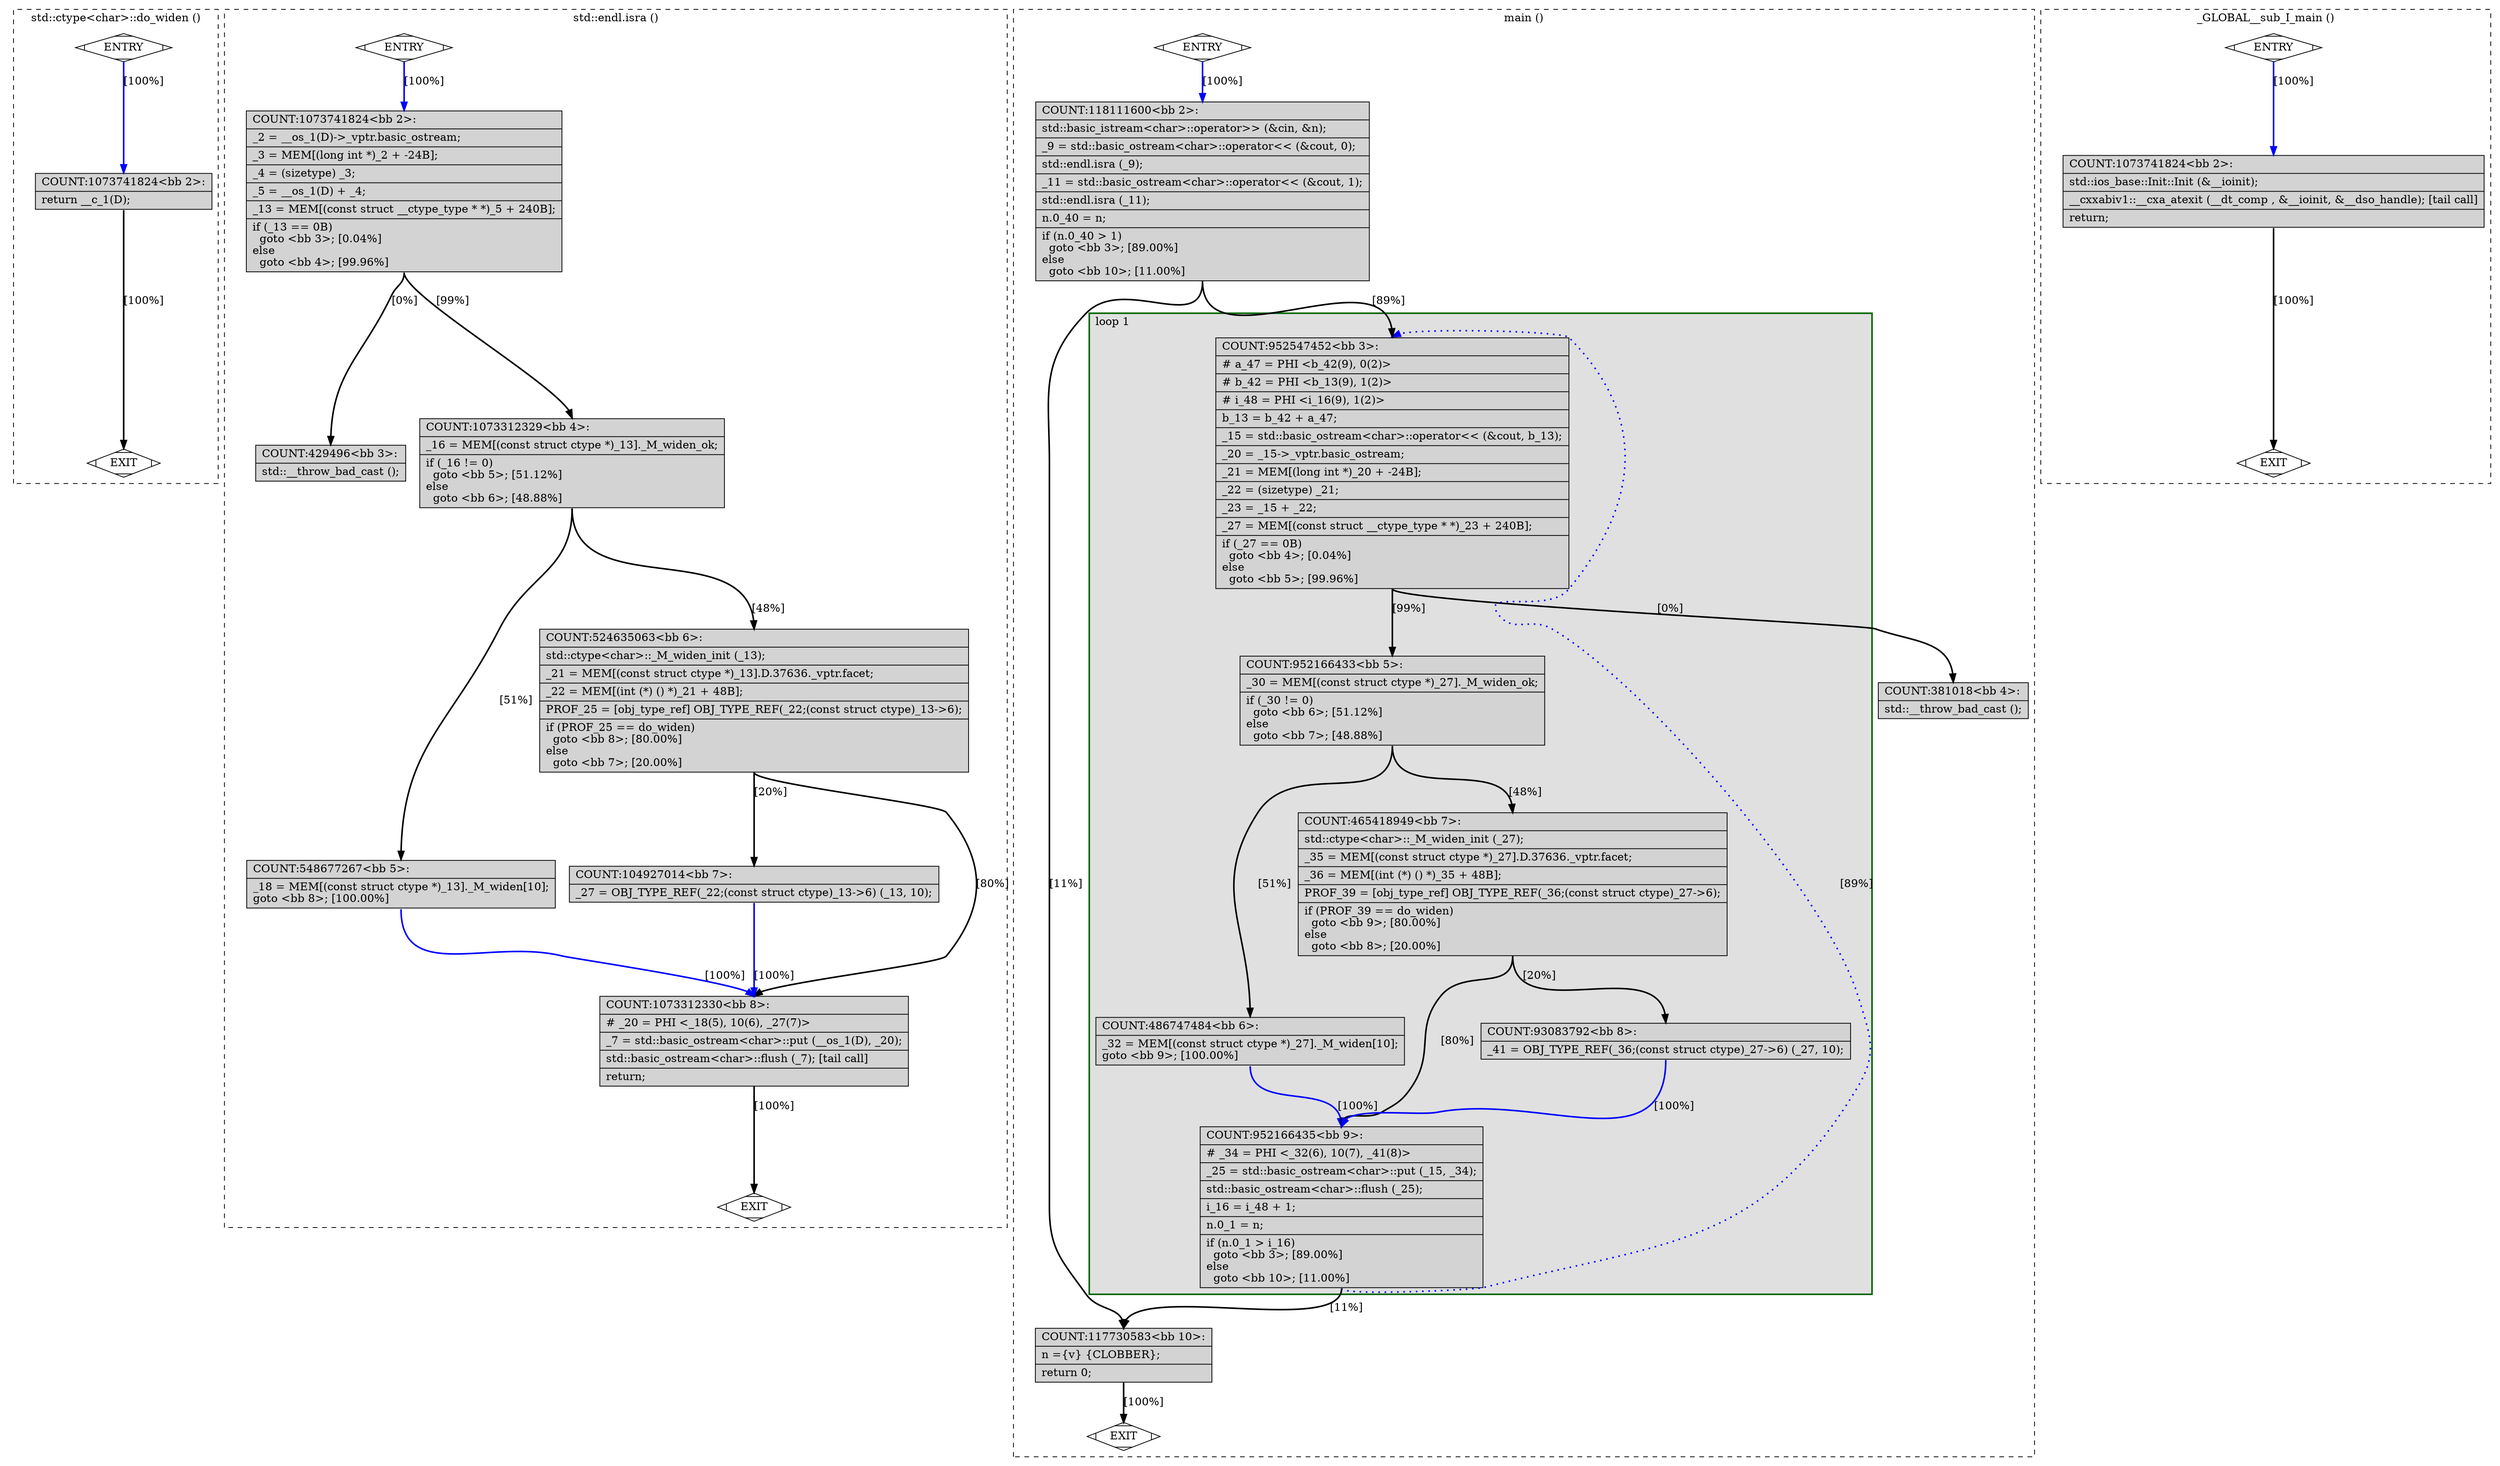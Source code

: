 digraph "cfg_analysis/O2/fibonacci_O2-Fibonacci.cpp.244t.optimized" {
overlap=false;
subgraph "cluster_std::ctype<char>::do_widen" {
	style="dashed";
	color="black";
	label="std::ctype<char>::do_widen ()";
	fn_1561_basic_block_0 [shape=Mdiamond,style=filled,fillcolor=white,label="ENTRY"];

	fn_1561_basic_block_1 [shape=Mdiamond,style=filled,fillcolor=white,label="EXIT"];

	fn_1561_basic_block_2 [shape=record,style=filled,fillcolor=lightgrey,label="{COUNT:1073741824\<bb\ 2\>:\l\
|return\ __c_1(D);\l\
}"];

	fn_1561_basic_block_0:s -> fn_1561_basic_block_2:n [style="solid,bold",color=blue,weight=100,constraint=true,label="[100%]"];
	fn_1561_basic_block_2:s -> fn_1561_basic_block_1:n [style="solid,bold",color=black,weight=10,constraint=true,label="[100%]"];
	fn_1561_basic_block_0:s -> fn_1561_basic_block_1:n [style="invis",constraint=true];
}
subgraph "cluster_std::endl.isra" {
	style="dashed";
	color="black";
	label="std::endl.isra ()";
	fn_2298_basic_block_0 [shape=Mdiamond,style=filled,fillcolor=white,label="ENTRY"];

	fn_2298_basic_block_1 [shape=Mdiamond,style=filled,fillcolor=white,label="EXIT"];

	fn_2298_basic_block_2 [shape=record,style=filled,fillcolor=lightgrey,label="{COUNT:1073741824\<bb\ 2\>:\l\
|_2\ =\ __os_1(D)-\>_vptr.basic_ostream;\l\
|_3\ =\ MEM[(long\ int\ *)_2\ +\ -24B];\l\
|_4\ =\ (sizetype)\ _3;\l\
|_5\ =\ __os_1(D)\ +\ _4;\l\
|_13\ =\ MEM[(const\ struct\ __ctype_type\ *\ *)_5\ +\ 240B];\l\
|if\ (_13\ ==\ 0B)\l\
\ \ goto\ \<bb\ 3\>;\ [0.04%]\l\
else\l\
\ \ goto\ \<bb\ 4\>;\ [99.96%]\l\
}"];

	fn_2298_basic_block_3 [shape=record,style=filled,fillcolor=lightgrey,label="{COUNT:429496\<bb\ 3\>:\l\
|std::__throw_bad_cast\ ();\l\
}"];

	fn_2298_basic_block_4 [shape=record,style=filled,fillcolor=lightgrey,label="{COUNT:1073312329\<bb\ 4\>:\l\
|_16\ =\ MEM[(const\ struct\ ctype\ *)_13]._M_widen_ok;\l\
|if\ (_16\ !=\ 0)\l\
\ \ goto\ \<bb\ 5\>;\ [51.12%]\l\
else\l\
\ \ goto\ \<bb\ 6\>;\ [48.88%]\l\
}"];

	fn_2298_basic_block_5 [shape=record,style=filled,fillcolor=lightgrey,label="{COUNT:548677267\<bb\ 5\>:\l\
|_18\ =\ MEM[(const\ struct\ ctype\ *)_13]._M_widen[10];\l\
goto\ \<bb\ 8\>;\ [100.00%]\l\
}"];

	fn_2298_basic_block_6 [shape=record,style=filled,fillcolor=lightgrey,label="{COUNT:524635063\<bb\ 6\>:\l\
|std::ctype\<char\>::_M_widen_init\ (_13);\l\
|_21\ =\ MEM[(const\ struct\ ctype\ *)_13].D.37636._vptr.facet;\l\
|_22\ =\ MEM[(int\ (*)\ ()\ *)_21\ +\ 48B];\l\
|PROF_25\ =\ [obj_type_ref]\ OBJ_TYPE_REF(_22;(const\ struct\ ctype)_13-\>6);\l\
|if\ (PROF_25\ ==\ do_widen)\l\
\ \ goto\ \<bb\ 8\>;\ [80.00%]\l\
else\l\
\ \ goto\ \<bb\ 7\>;\ [20.00%]\l\
}"];

	fn_2298_basic_block_7 [shape=record,style=filled,fillcolor=lightgrey,label="{COUNT:104927014\<bb\ 7\>:\l\
|_27\ =\ OBJ_TYPE_REF(_22;(const\ struct\ ctype)_13-\>6)\ (_13,\ 10);\l\
}"];

	fn_2298_basic_block_8 [shape=record,style=filled,fillcolor=lightgrey,label="{COUNT:1073312330\<bb\ 8\>:\l\
|#\ _20\ =\ PHI\ \<_18(5),\ 10(6),\ _27(7)\>\l\
|_7\ =\ std::basic_ostream\<char\>::put\ (__os_1(D),\ _20);\l\
|std::basic_ostream\<char\>::flush\ (_7);\ [tail\ call]\l\
|return;\l\
}"];

	fn_2298_basic_block_0:s -> fn_2298_basic_block_2:n [style="solid,bold",color=blue,weight=100,constraint=true,label="[100%]"];
	fn_2298_basic_block_2:s -> fn_2298_basic_block_3:n [style="solid,bold",color=black,weight=10,constraint=true,label="[0%]"];
	fn_2298_basic_block_2:s -> fn_2298_basic_block_4:n [style="solid,bold",color=black,weight=10,constraint=true,label="[99%]"];
	fn_2298_basic_block_4:s -> fn_2298_basic_block_5:n [style="solid,bold",color=black,weight=10,constraint=true,label="[51%]"];
	fn_2298_basic_block_4:s -> fn_2298_basic_block_6:n [style="solid,bold",color=black,weight=10,constraint=true,label="[48%]"];
	fn_2298_basic_block_5:s -> fn_2298_basic_block_8:n [style="solid,bold",color=blue,weight=100,constraint=true,label="[100%]"];
	fn_2298_basic_block_6:s -> fn_2298_basic_block_8:n [style="solid,bold",color=black,weight=10,constraint=true,label="[80%]"];
	fn_2298_basic_block_6:s -> fn_2298_basic_block_7:n [style="solid,bold",color=black,weight=10,constraint=true,label="[20%]"];
	fn_2298_basic_block_7:s -> fn_2298_basic_block_8:n [style="solid,bold",color=blue,weight=100,constraint=true,label="[100%]"];
	fn_2298_basic_block_8:s -> fn_2298_basic_block_1:n [style="solid,bold",color=black,weight=10,constraint=true,label="[100%]"];
	fn_2298_basic_block_0:s -> fn_2298_basic_block_1:n [style="invis",constraint=true];
}
subgraph "cluster_main" {
	style="dashed";
	color="black";
	label="main ()";
	subgraph cluster_1808_1 {
	style="filled";
	color="darkgreen";
	fillcolor="grey88";
	label="loop 1";
	labeljust=l;
	penwidth=2;
	fn_1808_basic_block_3 [shape=record,style=filled,fillcolor=lightgrey,label="{COUNT:952547452\<bb\ 3\>:\l\
|#\ a_47\ =\ PHI\ \<b_42(9),\ 0(2)\>\l\
|#\ b_42\ =\ PHI\ \<b_13(9),\ 1(2)\>\l\
|#\ i_48\ =\ PHI\ \<i_16(9),\ 1(2)\>\l\
|b_13\ =\ b_42\ +\ a_47;\l\
|_15\ =\ std::basic_ostream\<char\>::operator\<\<\ (&cout,\ b_13);\l\
|_20\ =\ _15-\>_vptr.basic_ostream;\l\
|_21\ =\ MEM[(long\ int\ *)_20\ +\ -24B];\l\
|_22\ =\ (sizetype)\ _21;\l\
|_23\ =\ _15\ +\ _22;\l\
|_27\ =\ MEM[(const\ struct\ __ctype_type\ *\ *)_23\ +\ 240B];\l\
|if\ (_27\ ==\ 0B)\l\
\ \ goto\ \<bb\ 4\>;\ [0.04%]\l\
else\l\
\ \ goto\ \<bb\ 5\>;\ [99.96%]\l\
}"];

	fn_1808_basic_block_5 [shape=record,style=filled,fillcolor=lightgrey,label="{COUNT:952166433\<bb\ 5\>:\l\
|_30\ =\ MEM[(const\ struct\ ctype\ *)_27]._M_widen_ok;\l\
|if\ (_30\ !=\ 0)\l\
\ \ goto\ \<bb\ 6\>;\ [51.12%]\l\
else\l\
\ \ goto\ \<bb\ 7\>;\ [48.88%]\l\
}"];

	fn_1808_basic_block_6 [shape=record,style=filled,fillcolor=lightgrey,label="{COUNT:486747484\<bb\ 6\>:\l\
|_32\ =\ MEM[(const\ struct\ ctype\ *)_27]._M_widen[10];\l\
goto\ \<bb\ 9\>;\ [100.00%]\l\
}"];

	fn_1808_basic_block_7 [shape=record,style=filled,fillcolor=lightgrey,label="{COUNT:465418949\<bb\ 7\>:\l\
|std::ctype\<char\>::_M_widen_init\ (_27);\l\
|_35\ =\ MEM[(const\ struct\ ctype\ *)_27].D.37636._vptr.facet;\l\
|_36\ =\ MEM[(int\ (*)\ ()\ *)_35\ +\ 48B];\l\
|PROF_39\ =\ [obj_type_ref]\ OBJ_TYPE_REF(_36;(const\ struct\ ctype)_27-\>6);\l\
|if\ (PROF_39\ ==\ do_widen)\l\
\ \ goto\ \<bb\ 9\>;\ [80.00%]\l\
else\l\
\ \ goto\ \<bb\ 8\>;\ [20.00%]\l\
}"];

	fn_1808_basic_block_9 [shape=record,style=filled,fillcolor=lightgrey,label="{COUNT:952166435\<bb\ 9\>:\l\
|#\ _34\ =\ PHI\ \<_32(6),\ 10(7),\ _41(8)\>\l\
|_25\ =\ std::basic_ostream\<char\>::put\ (_15,\ _34);\l\
|std::basic_ostream\<char\>::flush\ (_25);\l\
|i_16\ =\ i_48\ +\ 1;\l\
|n.0_1\ =\ n;\l\
|if\ (n.0_1\ \>\ i_16)\l\
\ \ goto\ \<bb\ 3\>;\ [89.00%]\l\
else\l\
\ \ goto\ \<bb\ 10\>;\ [11.00%]\l\
}"];

	fn_1808_basic_block_8 [shape=record,style=filled,fillcolor=lightgrey,label="{COUNT:93083792\<bb\ 8\>:\l\
|_41\ =\ OBJ_TYPE_REF(_36;(const\ struct\ ctype)_27-\>6)\ (_27,\ 10);\l\
}"];

	}
	fn_1808_basic_block_0 [shape=Mdiamond,style=filled,fillcolor=white,label="ENTRY"];

	fn_1808_basic_block_1 [shape=Mdiamond,style=filled,fillcolor=white,label="EXIT"];

	fn_1808_basic_block_2 [shape=record,style=filled,fillcolor=lightgrey,label="{COUNT:118111600\<bb\ 2\>:\l\
|std::basic_istream\<char\>::operator\>\>\ (&cin,\ &n);\l\
|_9\ =\ std::basic_ostream\<char\>::operator\<\<\ (&cout,\ 0);\l\
|std::endl.isra\ (_9);\l\
|_11\ =\ std::basic_ostream\<char\>::operator\<\<\ (&cout,\ 1);\l\
|std::endl.isra\ (_11);\l\
|n.0_40\ =\ n;\l\
|if\ (n.0_40\ \>\ 1)\l\
\ \ goto\ \<bb\ 3\>;\ [89.00%]\l\
else\l\
\ \ goto\ \<bb\ 10\>;\ [11.00%]\l\
}"];

	fn_1808_basic_block_4 [shape=record,style=filled,fillcolor=lightgrey,label="{COUNT:381018\<bb\ 4\>:\l\
|std::__throw_bad_cast\ ();\l\
}"];

	fn_1808_basic_block_10 [shape=record,style=filled,fillcolor=lightgrey,label="{COUNT:117730583\<bb\ 10\>:\l\
|n\ =\{v\}\ \{CLOBBER\};\l\
|return\ 0;\l\
}"];

	fn_1808_basic_block_0:s -> fn_1808_basic_block_2:n [style="solid,bold",color=blue,weight=100,constraint=true,label="[100%]"];
	fn_1808_basic_block_2:s -> fn_1808_basic_block_3:n [style="solid,bold",color=black,weight=10,constraint=true,label="[89%]"];
	fn_1808_basic_block_2:s -> fn_1808_basic_block_10:n [style="solid,bold",color=black,weight=10,constraint=true,label="[11%]"];
	fn_1808_basic_block_3:s -> fn_1808_basic_block_4:n [style="solid,bold",color=black,weight=10,constraint=true,label="[0%]"];
	fn_1808_basic_block_3:s -> fn_1808_basic_block_5:n [style="solid,bold",color=black,weight=10,constraint=true,label="[99%]"];
	fn_1808_basic_block_5:s -> fn_1808_basic_block_6:n [style="solid,bold",color=black,weight=10,constraint=true,label="[51%]"];
	fn_1808_basic_block_5:s -> fn_1808_basic_block_7:n [style="solid,bold",color=black,weight=10,constraint=true,label="[48%]"];
	fn_1808_basic_block_6:s -> fn_1808_basic_block_9:n [style="solid,bold",color=blue,weight=100,constraint=true,label="[100%]"];
	fn_1808_basic_block_7:s -> fn_1808_basic_block_9:n [style="solid,bold",color=black,weight=10,constraint=true,label="[80%]"];
	fn_1808_basic_block_7:s -> fn_1808_basic_block_8:n [style="solid,bold",color=black,weight=10,constraint=true,label="[20%]"];
	fn_1808_basic_block_8:s -> fn_1808_basic_block_9:n [style="solid,bold",color=blue,weight=100,constraint=true,label="[100%]"];
	fn_1808_basic_block_9:s -> fn_1808_basic_block_3:n [style="dotted,bold",color=blue,weight=10,constraint=false,label="[89%]"];
	fn_1808_basic_block_9:s -> fn_1808_basic_block_10:n [style="solid,bold",color=black,weight=10,constraint=true,label="[11%]"];
	fn_1808_basic_block_10:s -> fn_1808_basic_block_1:n [style="solid,bold",color=black,weight=10,constraint=true,label="[100%]"];
	fn_1808_basic_block_0:s -> fn_1808_basic_block_1:n [style="invis",constraint=true];
}
subgraph "cluster__GLOBAL__sub_I_main" {
	style="dashed";
	color="black";
	label="_GLOBAL__sub_I_main ()";
	fn_2295_basic_block_0 [shape=Mdiamond,style=filled,fillcolor=white,label="ENTRY"];

	fn_2295_basic_block_1 [shape=Mdiamond,style=filled,fillcolor=white,label="EXIT"];

	fn_2295_basic_block_2 [shape=record,style=filled,fillcolor=lightgrey,label="{COUNT:1073741824\<bb\ 2\>:\l\
|std::ios_base::Init::Init\ (&__ioinit);\l\
|__cxxabiv1::__cxa_atexit\ (__dt_comp\ ,\ &__ioinit,\ &__dso_handle);\ [tail\ call]\l\
|return;\l\
}"];

	fn_2295_basic_block_0:s -> fn_2295_basic_block_2:n [style="solid,bold",color=blue,weight=100,constraint=true,label="[100%]"];
	fn_2295_basic_block_2:s -> fn_2295_basic_block_1:n [style="solid,bold",color=black,weight=10,constraint=true,label="[100%]"];
	fn_2295_basic_block_0:s -> fn_2295_basic_block_1:n [style="invis",constraint=true];
}
}
